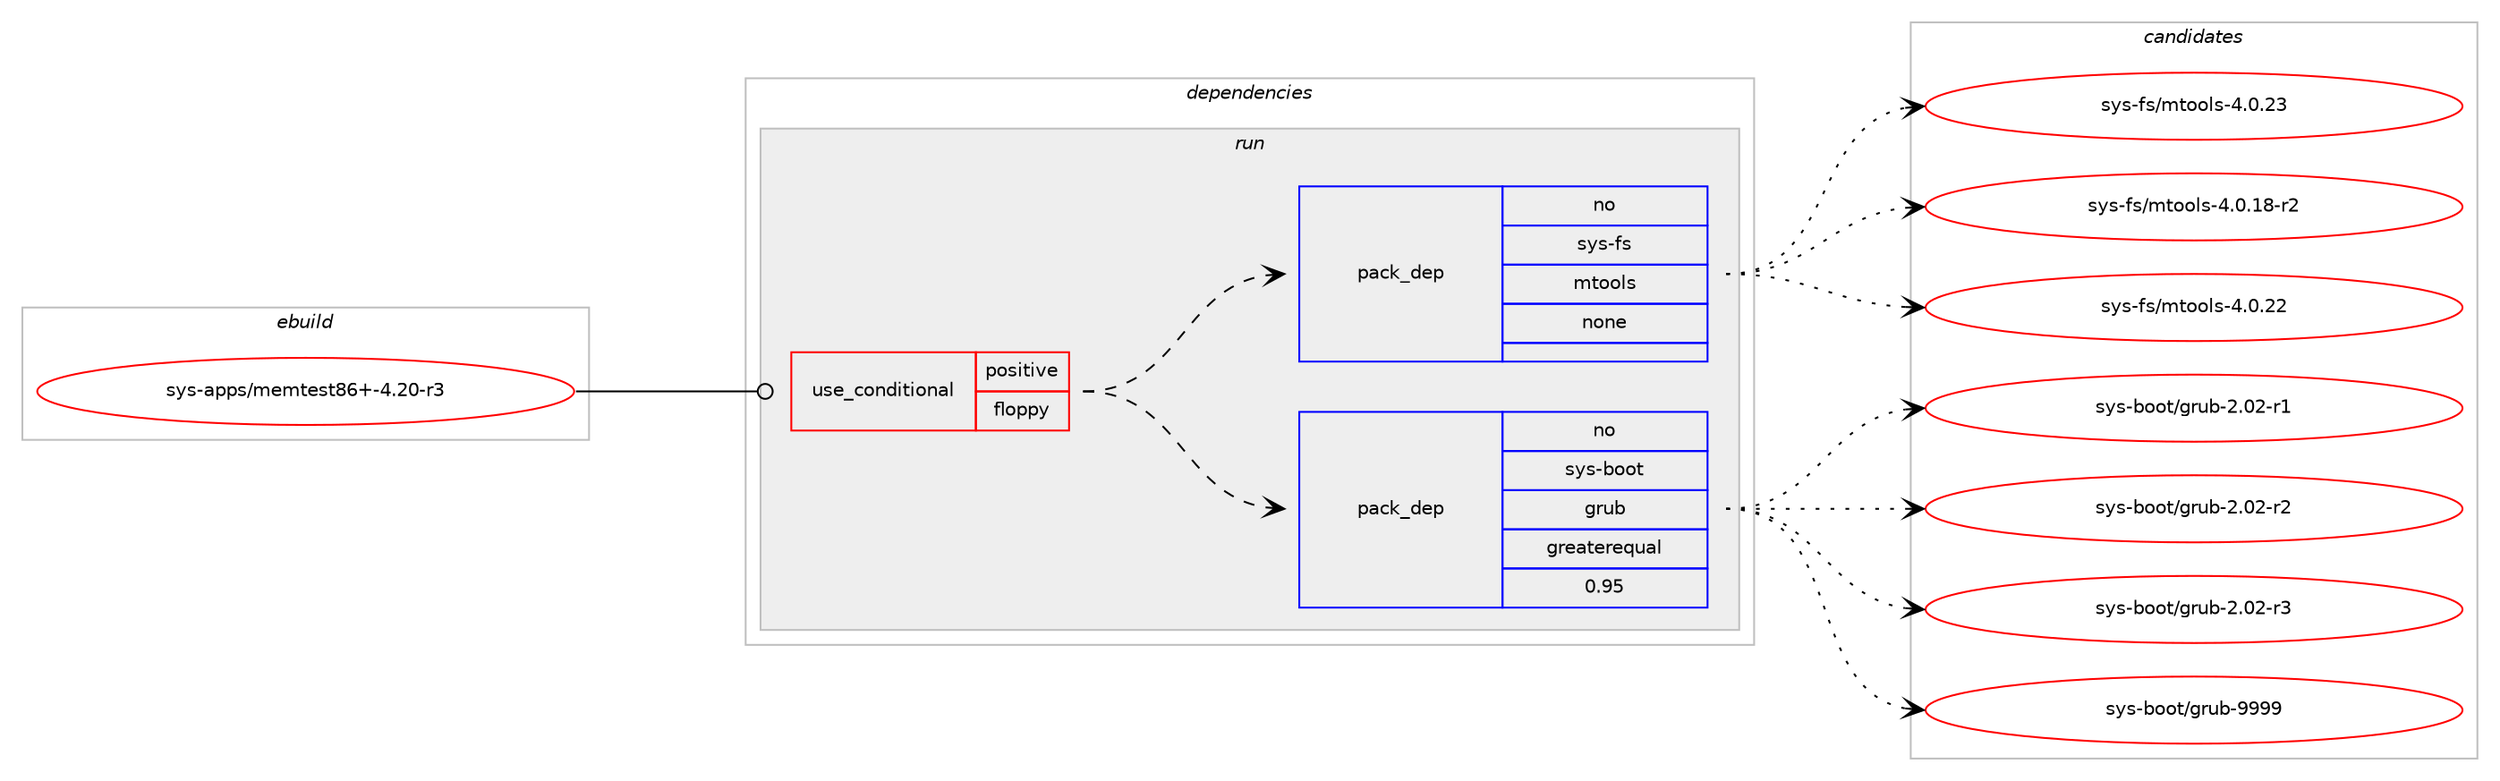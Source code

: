 digraph prolog {

# *************
# Graph options
# *************

newrank=true;
concentrate=true;
compound=true;
graph [rankdir=LR,fontname=Helvetica,fontsize=10,ranksep=1.5];#, ranksep=2.5, nodesep=0.2];
edge  [arrowhead=vee];
node  [fontname=Helvetica,fontsize=10];

# **********
# The ebuild
# **********

subgraph cluster_leftcol {
color=gray;
rank=same;
label=<<i>ebuild</i>>;
id [label="sys-apps/memtest86+-4.20-r3", color=red, width=4, href="../sys-apps/memtest86+-4.20-r3.svg"];
}

# ****************
# The dependencies
# ****************

subgraph cluster_midcol {
color=gray;
label=<<i>dependencies</i>>;
subgraph cluster_compile {
fillcolor="#eeeeee";
style=filled;
label=<<i>compile</i>>;
}
subgraph cluster_compileandrun {
fillcolor="#eeeeee";
style=filled;
label=<<i>compile and run</i>>;
}
subgraph cluster_run {
fillcolor="#eeeeee";
style=filled;
label=<<i>run</i>>;
subgraph cond456494 {
dependency1712535 [label=<<TABLE BORDER="0" CELLBORDER="1" CELLSPACING="0" CELLPADDING="4"><TR><TD ROWSPAN="3" CELLPADDING="10">use_conditional</TD></TR><TR><TD>positive</TD></TR><TR><TD>floppy</TD></TR></TABLE>>, shape=none, color=red];
subgraph pack1228042 {
dependency1712536 [label=<<TABLE BORDER="0" CELLBORDER="1" CELLSPACING="0" CELLPADDING="4" WIDTH="220"><TR><TD ROWSPAN="6" CELLPADDING="30">pack_dep</TD></TR><TR><TD WIDTH="110">no</TD></TR><TR><TD>sys-boot</TD></TR><TR><TD>grub</TD></TR><TR><TD>greaterequal</TD></TR><TR><TD>0.95</TD></TR></TABLE>>, shape=none, color=blue];
}
dependency1712535:e -> dependency1712536:w [weight=20,style="dashed",arrowhead="vee"];
subgraph pack1228043 {
dependency1712537 [label=<<TABLE BORDER="0" CELLBORDER="1" CELLSPACING="0" CELLPADDING="4" WIDTH="220"><TR><TD ROWSPAN="6" CELLPADDING="30">pack_dep</TD></TR><TR><TD WIDTH="110">no</TD></TR><TR><TD>sys-fs</TD></TR><TR><TD>mtools</TD></TR><TR><TD>none</TD></TR><TR><TD></TD></TR></TABLE>>, shape=none, color=blue];
}
dependency1712535:e -> dependency1712537:w [weight=20,style="dashed",arrowhead="vee"];
}
id:e -> dependency1712535:w [weight=20,style="solid",arrowhead="odot"];
}
}

# **************
# The candidates
# **************

subgraph cluster_choices {
rank=same;
color=gray;
label=<<i>candidates</i>>;

subgraph choice1228042 {
color=black;
nodesep=1;
choice1151211154598111111116471031141179845504648504511449 [label="sys-boot/grub-2.02-r1", color=red, width=4,href="../sys-boot/grub-2.02-r1.svg"];
choice1151211154598111111116471031141179845504648504511450 [label="sys-boot/grub-2.02-r2", color=red, width=4,href="../sys-boot/grub-2.02-r2.svg"];
choice1151211154598111111116471031141179845504648504511451 [label="sys-boot/grub-2.02-r3", color=red, width=4,href="../sys-boot/grub-2.02-r3.svg"];
choice115121115459811111111647103114117984557575757 [label="sys-boot/grub-9999", color=red, width=4,href="../sys-boot/grub-9999.svg"];
dependency1712536:e -> choice1151211154598111111116471031141179845504648504511449:w [style=dotted,weight="100"];
dependency1712536:e -> choice1151211154598111111116471031141179845504648504511450:w [style=dotted,weight="100"];
dependency1712536:e -> choice1151211154598111111116471031141179845504648504511451:w [style=dotted,weight="100"];
dependency1712536:e -> choice115121115459811111111647103114117984557575757:w [style=dotted,weight="100"];
}
subgraph choice1228043 {
color=black;
nodesep=1;
choice1151211154510211547109116111111108115455246484649564511450 [label="sys-fs/mtools-4.0.18-r2", color=red, width=4,href="../sys-fs/mtools-4.0.18-r2.svg"];
choice115121115451021154710911611111110811545524648465050 [label="sys-fs/mtools-4.0.22", color=red, width=4,href="../sys-fs/mtools-4.0.22.svg"];
choice115121115451021154710911611111110811545524648465051 [label="sys-fs/mtools-4.0.23", color=red, width=4,href="../sys-fs/mtools-4.0.23.svg"];
dependency1712537:e -> choice1151211154510211547109116111111108115455246484649564511450:w [style=dotted,weight="100"];
dependency1712537:e -> choice115121115451021154710911611111110811545524648465050:w [style=dotted,weight="100"];
dependency1712537:e -> choice115121115451021154710911611111110811545524648465051:w [style=dotted,weight="100"];
}
}

}

